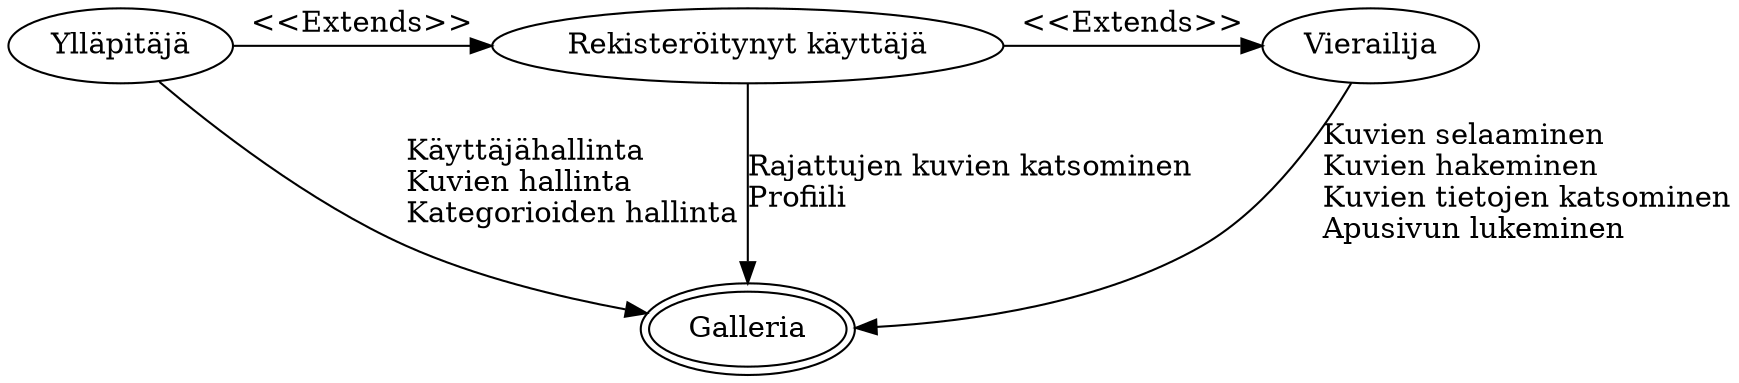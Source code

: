 strict digraph Overview {
    galleria [
        label="Galleria"
        peripheries=2
    ]

    {
        rank=same;
        visitor [
            label="Vierailija"
        ]

        ruser [
            label="Rekisteröitynyt käyttäjä"
        ]

        admin [
            label="Ylläpitäjä"
        ]
    }

    admin->ruser [
        label="<<Extends>>"
    ]

    ruser->visitor [
        label="<<Extends>>"
    ]

    visitor->galleria [
        label="Kuvien selaaminen\lKuvien hakeminen\lKuvien tietojen katsominen\lApusivun lukeminen\l"
    ]

    ruser->galleria [
        label="Rajattujen kuvien katsominen\lProfiili\l"
    ]

    admin->galleria [
        label="Käyttäjähallinta\lKuvien hallinta\lKategorioiden hallinta\l"
    ]
}
